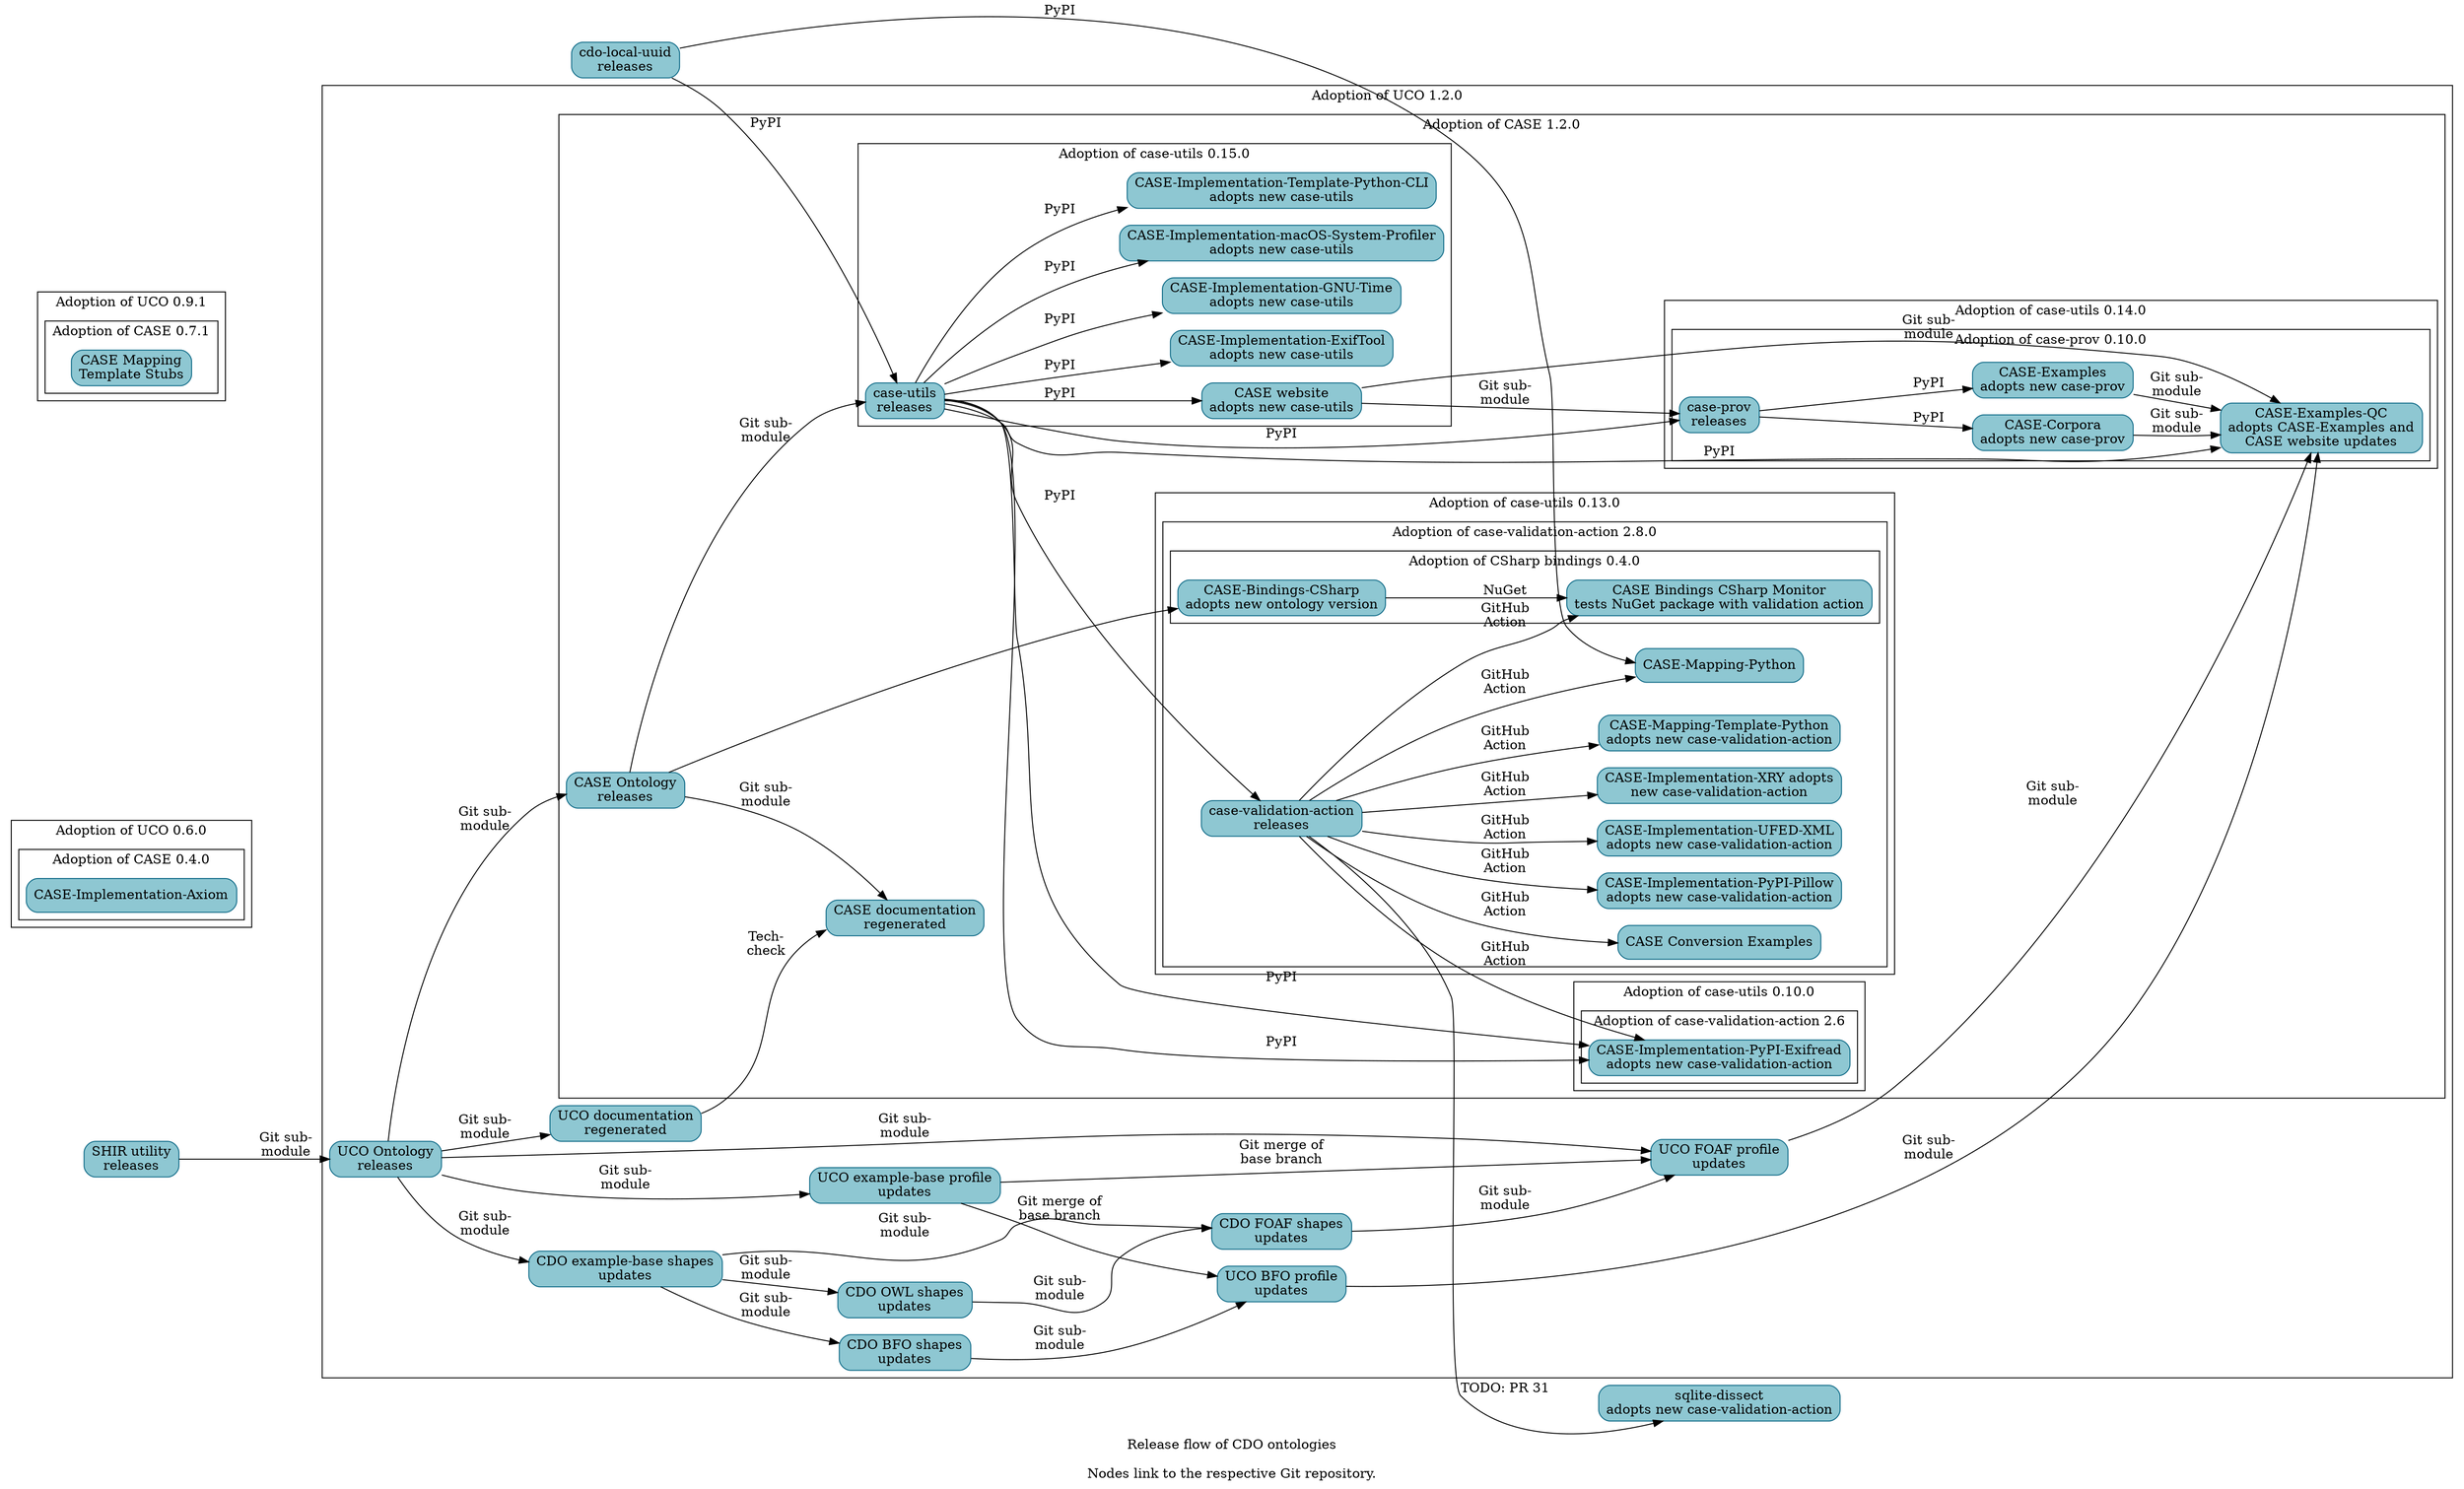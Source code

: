digraph "cdo_release_flow" {
  label = "Release flow of CDO ontologies\n\nNodes link to the respective Git repository." ;
  rankdir = "LR" ;
  node [shape="rectangle" style="filled,rounded" fillcolor="#8EC7D2" color="#0D6986"] ;

  // Define nodes in their corresponding progress subgraph.

  _GH__CYBER_DOMAIN_ONTOLOGY__CDO_UTILITY_LOCAL_UUID [URL="https://github.com/Cyber-Domain-Ontology/CDO-Utility-Local-UUID" label="cdo-local-uuid\nreleases"] ;

  subgraph cluster_uco_0_6_0 {
    label = "Adoption of UCO 0.6.0" ;

    subgraph cluster_case_0_4_0 {
      label = "Adoption of CASE 0.4.0" ;
      _GH__CASEWORK__CASE_IMPLEMENTATION_AXIOM [URL="https://github.com/casework/CASE-Implementation-Axiom" label="CASE-Implementation-Axiom"] ;
    }
  }

  subgraph cluster_uco_0_9_1 {
    label = "Adoption of UCO 0.9.1" ;

    subgraph cluster_case_0_7_1 {
      label = "Adoption of CASE 0.7.1" ;
      _GH__CASEWORK__CASE_MAPPING_TEMPLATE_STUBS [URL="https://github.com/casework/CASE-Mapping-Template-Stubs" label="CASE Mapping\nTemplate Stubs"] ;
    }
  }

  subgraph cluster_uco_1_2_0 {
    label = "Adoption of UCO 1.2.0" ;

    _GH__CYBER_DOMAIN_ONTOLOGY__CDO_SHAPES_BFO [URL="https://github.com/Cyber-Domain-Ontology/CDO-Shapes-BFO" label="CDO BFO shapes\nupdates"] ;
    _GH__CYBER_DOMAIN_ONTOLOGY__CDO_SHAPES_EXAMPLE [URL="https://github.com/Cyber-Domain-Ontology/CDO-Shapes-Example" label="CDO example-base shapes\nupdates"] ;
    _GH__CYBER_DOMAIN_ONTOLOGY__CDO_SHAPES_FOAF [URL="https://github.com/Cyber-Domain-Ontology/CDO-Shapes-FOAF" label="CDO FOAF shapes\nupdates"] ;
    _GH__CYBER_DOMAIN_ONTOLOGY__CDO_SHAPES_OWL [URL="https://github.com/Cyber-Domain-Ontology/CDO-Shapes-OWL" label="CDO OWL shapes\nupdates"] ;
    _GH__UCOPROJECT__ONTOLOGY_UNIFIEDCYBERONTOLOGY_ORG [URL="https://github.com/ucoProject/ontology.unifiedcyberontology.org" label="UCO documentation\nregenerated"] ;
    _GH__UCOPROJECT__UCO [URL="https://github.com/ucoProject/UCO" label="UCO Ontology\nreleases"] ;
    _GH__UCOPROJECT__UCO_PROFILE_BFO [URL="https://github.com/ucoProject/UCO-Profile-BFO" label="UCO BFO profile\nupdates"] ;
    _GH__UCOPROJECT__UCO_PROFILE_EXAMPLE [URL="https://github.com/ucoProject/UCO-Profile-Example" label="UCO example-base profile\nupdates"] ;
    _GH__UCOPROJECT__UCO_PROFILE_FOAF [URL="https://github.com/ucoProject/UCO-Profile-FOAF" label="UCO FOAF profile\nupdates"] ;

    subgraph cluster_case_1_2_0 {
      label = "Adoption of CASE 1.2.0" ;

      _GH__CASEWORK__CASE [URL="https://github.com/casework/CASE" label="CASE Ontology\nreleases"] ;
      _GH__CASEWORK__ONTOLOGY_CASEONTOLOGY_ORG [URL="https://github.com/casework/ontology.caseontology.org" label="CASE documentation\nregenerated"] ;

      subgraph cluster_case_utils_0_10_0 {
        label = "Adoption of case-utils 0.10.0" ;

        subgraph cluster_case_validation_action_2_6 {
          label = "Adoption of case-validation-action 2.6" ;

          _GH__CASEWORK__CASE_IMPLEMENTATION_PYPI_EXIFREAD [URL="https://github.com/casework/CASE-Implementation-PyPI-Exifread" label="CASE-Implementation-PyPI-Exifread\nadopts new case-validation-action"] ;
        }
      }

      subgraph cluster_case_utils_0_13_0 {
        label = "Adoption of case-utils 0.13.0" ;

        subgraph cluster_case_validation_action_2_8_0 {
          label = "Adoption of case-validation-action 2.8.0" ;

          _GH__KCHASON__CASE_VALIDATION_ACTION [URL="https://github.com/kchason/case-validation-action" label="case-validation-action\nreleases"] ;
          _GH__CASEWORK__CASE_EXAMPLES_CONVERSION [URL="https://github.com/casework/CASE-Examples-Conversion" label="CASE Conversion Examples"] ;
          _GH__CASEWORK__CASE_IMPLEMENTATION_PYPI_PILLOW [URL="https://github.com/casework/CASE-Implementation-PyPI-Pillow" label="CASE-Implementation-PyPI-Pillow\nadopts new case-validation-action"] ;
          _GH__CASEWORK__CASE_IMPLEMENTATION_UFED_XML [URL="https://github.com/casework/CASE-Implementation-UFED-XML" label="CASE-Implementation-UFED-XML\nadopts new case-validation-action"] ;
          _GH__CASEWORK__CASE_IMPLEMENTATION_XRY [URL="https://github.com/casework/CASE-Implementation-XRY" label="CASE-Implementation-XRY adopts\nnew case-validation-action"] ;
          _GH__CASEWORK__CASE_MAPPING_PYTHON [URL="https://github.com/casework/CASE-Mapping-Python/" label="CASE-Mapping-Python"] ;
          _GH__CASEWORK__CASE_MAPPING_TEMPLATE_PYTHON [URL="https://github.com/casework/CASE-Mapping-Template-Python" label="CASE-Mapping-Template-Python\nadopts new case-validation-action"] ;

          subgraph cluster_case_bindings_csharp_0_4_0 {
            label = "Adoption of CSharp bindings 0.4.0" ;

            _GH__CASEWORK__CASE_BINDINGS_CSHARP_MONITOR [URL="https://github.com/casework/CASE-Bindings-CSharp-Monitor" label="CASE Bindings CSharp Monitor\ntests NuGet package with validation action"] ;
            _GH__CIPHERTECHSOLUTIONS__CASE_BINDINGS_CSHARP [URL="https://github.com/ciphertechsolutions/CASE-Bindings-CSharp" label="CASE-Bindings-CSharp\nadopts new ontology version"] ;
          }
        }
      }

      subgraph cluster_case_utils_0_14_0 {
        label = "Adoption of case-utils 0.14.0" ;

        subgraph cluster_case_prov_0_10_0 {
          label = "Adoption of case-prov 0.10.0" ;

          _GH__AJNELSON_NIST__CASE_EXAMPLES_QC [URL="https://github.com/ajnelson-nist/CASE-Examples-QC" label="CASE-Examples-QC\nadopts CASE-Examples and\nCASE website updates"] ;
          _GH__CASEWORK__CASE_CORPORA [URL="https://github.com/casework/CASE-Corpora" label="CASE-Corpora\nadopts new case-prov"] ;
          _GH__CASEWORK__CASE_EXAMPLES [URL="https://github.com/casework/CASE-Examples" label="CASE-Examples\nadopts new case-prov"] ;
          _GH__CASEWORK__CASE_IMPLEMENTATION_PROV_O [URL="https://github.com/casework/CASE-Implementation-PROV-O" label="case-prov\nreleases"] ;
        }
      }

      subgraph cluster_case_utils_0_15_0 {
        label = "Adoption of case-utils 0.15.0" ;

        _GH__CASEWORK__CASE_IMPLEMENTATION_EXIFTOOL [URL="https://github.com/casework/CASE-Implementation-ExifTool" label="CASE-Implementation-ExifTool\nadopts new case-utils"] ;
        _GH__CASEWORK__CASE_IMPLEMENTATION_GNU_TIME [URL="https://github.com/casework/CASE-Implementation-GNU-Time" label="CASE-Implementation-GNU-Time\nadopts new case-utils"] ;
        _GH__CASEWORK__CASE_IMPLEMENTATION_MACOS_SYSTEM_PROFILER [URL="https://github.com/casework/CASE-Implementation-macOS-System-Profiler" label="CASE-Implementation-macOS-System-Profiler\nadopts new case-utils"] ;
        _GH__CASEWORK__CASE_IMPLEMENTATION_TEMPLATE_PYTHON_CLI [URL="https://github.com/casework/CASE-Implementation-Template-Python-CLI" label="CASE-Implementation-Template-Python-CLI\nadopts new case-utils"]
        _GH__CASEWORK__CASE_UTILITIES_PYTHON [URL="https://github.com/casework/CASE-Utilities-Python" label="case-utils\nreleases"] ;
        _GH__CASEWORK__CASEWORK_GITHUB_IO [URL="https://github.com/casework/casework.github.io" label="CASE website\nadopts new case-utils"] ;
      }
    }
  }

  _GH__CASEWORK__CASE_UTILITY_SHACL_INHERITANCE_REVIEWER [URL="https://github.com/casework/CASE-Utility-SHACL-Inheritance-Reviewer" label="SHIR utility\nreleases"] ;
  _GH__DOD_CYBER_CRIME_CENTER__SQLITE_DISSECT [URL="https://github.com/dod-cyber-crime-center/sqlite-dissect" label="sqlite-dissect\nadopts new case-validation-action"] ;

  // Begin edges

  _GH__CASEWORK__CASEWORK_GITHUB_IO -> _GH__CASEWORK__CASE_IMPLEMENTATION_PROV_O [label="Git sub-\nmodule"] ;
  _GH__CASEWORK__CASE_CORPORA -> _GH__AJNELSON_NIST__CASE_EXAMPLES_QC [label="Git sub-\nmodule"] ;
  _GH__CASEWORK__CASE -> _GH__CASEWORK__CASE_UTILITIES_PYTHON [label="Git sub-\nmodule"] ;
  _GH__CASEWORK__CASE -> _GH__CIPHERTECHSOLUTIONS__CASE_BINDINGS_CSHARP ;
  _GH__CASEWORK__CASE -> _GH__CASEWORK__ONTOLOGY_CASEONTOLOGY_ORG [label="Git sub-\nmodule"] ; 
  _GH__CASEWORK__CASE_EXAMPLES -> _GH__AJNELSON_NIST__CASE_EXAMPLES_QC [label="Git sub-\nmodule"] ;
  _GH__CASEWORK__CASE_IMPLEMENTATION_PROV_O -> _GH__CASEWORK__CASE_CORPORA [label="PyPI"] ;
  _GH__CASEWORK__CASE_IMPLEMENTATION_PROV_O -> _GH__CASEWORK__CASE_EXAMPLES [label="PyPI"] ;
  _GH__CASEWORK__CASE_UTILITIES_PYTHON -> _GH__AJNELSON_NIST__CASE_EXAMPLES_QC [label="PyPI"] ;
  _GH__CASEWORK__CASE_UTILITIES_PYTHON -> _GH__CASEWORK__CASE_IMPLEMENTATION_EXIFTOOL [label="PyPI"] ;
  _GH__CASEWORK__CASE_UTILITIES_PYTHON -> _GH__CASEWORK__CASE_IMPLEMENTATION_GNU_TIME [label="PyPI"] ;
  _GH__CASEWORK__CASE_UTILITIES_PYTHON -> _GH__CASEWORK__CASE_IMPLEMENTATION_MACOS_SYSTEM_PROFILER [label="PyPI"] ;
  _GH__CASEWORK__CASE_UTILITIES_PYTHON -> _GH__CASEWORK__CASE_IMPLEMENTATION_PROV_O [label="PyPI"] ;
  _GH__CASEWORK__CASE_UTILITIES_PYTHON -> _GH__CASEWORK__CASE_IMPLEMENTATION_PYPI_EXIFREAD [label="PyPI"] ;
  _GH__CASEWORK__CASE_UTILITIES_PYTHON -> _GH__CASEWORK__CASE_IMPLEMENTATION_TEMPLATE_PYTHON_CLI [label="PyPI"];
  _GH__CASEWORK__CASE_UTILITIES_PYTHON -> _GH__KCHASON__CASE_VALIDATION_ACTION [label="PyPI"] ;
  _GH__CASEWORK__CASE_UTILITIES_PYTHON -> _GH__CASEWORK__CASEWORK_GITHUB_IO [label="PyPI"] ;
  _GH__CASEWORK__CASE_UTILITY_SHACL_INHERITANCE_REVIEWER -> _GH__UCOPROJECT__UCO [label="Git sub-\nmodule"] ;
  _GH__CASEWORK__CASEWORK_GITHUB_IO -> _GH__AJNELSON_NIST__CASE_EXAMPLES_QC [label="Git sub-\nmodule"] ;
  _GH__CIPHERTECHSOLUTIONS__CASE_BINDINGS_CSHARP -> _GH__CASEWORK__CASE_BINDINGS_CSHARP_MONITOR [label="NuGet"] ;
  _GH__CYBER_DOMAIN_ONTOLOGY__CDO_UTILITY_LOCAL_UUID -> _GH__CASEWORK__CASE_MAPPING_PYTHON [label="PyPI"] ;
  _GH__CYBER_DOMAIN_ONTOLOGY__CDO_UTILITY_LOCAL_UUID -> _GH__CASEWORK__CASE_UTILITIES_PYTHON [label="PyPI"] ;
  _GH__CYBER_DOMAIN_ONTOLOGY__CDO_SHAPES_BFO -> _GH__UCOPROJECT__UCO_PROFILE_BFO [label="Git sub-\nmodule"] ;
  _GH__CYBER_DOMAIN_ONTOLOGY__CDO_SHAPES_EXAMPLE -> _GH__CYBER_DOMAIN_ONTOLOGY__CDO_SHAPES_BFO [label="Git sub-\nmodule"] ;
  _GH__CYBER_DOMAIN_ONTOLOGY__CDO_SHAPES_EXAMPLE -> _GH__CYBER_DOMAIN_ONTOLOGY__CDO_SHAPES_FOAF [label="Git sub-\nmodule"] ;
  _GH__CYBER_DOMAIN_ONTOLOGY__CDO_SHAPES_EXAMPLE -> _GH__CYBER_DOMAIN_ONTOLOGY__CDO_SHAPES_OWL [label="Git sub-\nmodule"] ;
  _GH__CYBER_DOMAIN_ONTOLOGY__CDO_SHAPES_FOAF -> _GH__UCOPROJECT__UCO_PROFILE_FOAF [label="Git sub-\nmodule"] ;
  _GH__CYBER_DOMAIN_ONTOLOGY__CDO_SHAPES_OWL -> _GH__CYBER_DOMAIN_ONTOLOGY__CDO_SHAPES_FOAF [label="Git sub-\nmodule"] ;
  _GH__KCHASON__CASE_VALIDATION_ACTION -> _GH__CASEWORK__CASE_BINDINGS_CSHARP_MONITOR [label="GitHub\nAction"] ;
  _GH__KCHASON__CASE_VALIDATION_ACTION -> _GH__CASEWORK__CASE_EXAMPLES_CONVERSION [label="GitHub\nAction"];
  _GH__CASEWORK__CASE_UTILITIES_PYTHON -> _GH__CASEWORK__CASE_IMPLEMENTATION_PYPI_EXIFREAD [label="PyPI"] ;
  _GH__KCHASON__CASE_VALIDATION_ACTION -> _GH__CASEWORK__CASE_IMPLEMENTATION_PYPI_EXIFREAD [label="GitHub\nAction"] ;
  _GH__KCHASON__CASE_VALIDATION_ACTION -> _GH__CASEWORK__CASE_IMPLEMENTATION_PYPI_PILLOW [label="GitHub\nAction"] ;
  _GH__KCHASON__CASE_VALIDATION_ACTION -> _GH__CASEWORK__CASE_IMPLEMENTATION_UFED_XML [label="GitHub\nAction"] ;
  _GH__KCHASON__CASE_VALIDATION_ACTION -> _GH__CASEWORK__CASE_IMPLEMENTATION_XRY [label="GitHub\nAction"] ;
  _GH__KCHASON__CASE_VALIDATION_ACTION -> _GH__CASEWORK__CASE_MAPPING_PYTHON [label="GitHub\nAction"] ;
  _GH__KCHASON__CASE_VALIDATION_ACTION -> _GH__CASEWORK__CASE_MAPPING_TEMPLATE_PYTHON [label="GitHub\nAction"] ;
  _GH__KCHASON__CASE_VALIDATION_ACTION -> _GH__DOD_CYBER_CRIME_CENTER__SQLITE_DISSECT [URL="https://github.com/dod-cyber-crime-center/sqlite-dissect/pull/31" label="TODO: PR 31"] ;
  _GH__UCOPROJECT__ONTOLOGY_UNIFIEDCYBERONTOLOGY_ORG -> _GH__CASEWORK__ONTOLOGY_CASEONTOLOGY_ORG [label="Tech-\ncheck"];
  _GH__UCOPROJECT__UCO -> _GH__CASEWORK__CASE [label="Git sub-\nmodule"] ;
  _GH__UCOPROJECT__UCO -> _GH__CYBER_DOMAIN_ONTOLOGY__CDO_SHAPES_EXAMPLE [label="Git sub-\nmodule"] ;
  _GH__UCOPROJECT__UCO -> _GH__UCOPROJECT__ONTOLOGY_UNIFIEDCYBERONTOLOGY_ORG [label="Git sub-\nmodule"] ;
  _GH__UCOPROJECT__UCO -> _GH__UCOPROJECT__UCO_PROFILE_EXAMPLE [label="Git sub-\nmodule"] ;
  _GH__UCOPROJECT__UCO -> _GH__UCOPROJECT__UCO_PROFILE_FOAF [label="Git sub-\nmodule"] ;
  _GH__UCOPROJECT__UCO_PROFILE_BFO -> _GH__AJNELSON_NIST__CASE_EXAMPLES_QC [label="Git sub-\nmodule"] ;
  _GH__UCOPROJECT__UCO_PROFILE_EXAMPLE -> _GH__UCOPROJECT__UCO_PROFILE_BFO [label="Git merge of\nbase branch"] ;
  _GH__UCOPROJECT__UCO_PROFILE_EXAMPLE -> _GH__UCOPROJECT__UCO_PROFILE_FOAF [label="Git merge of\nbase branch"] ;
  _GH__UCOPROJECT__UCO_PROFILE_FOAF -> _GH__AJNELSON_NIST__CASE_EXAMPLES_QC [label="Git sub-\nmodule"] ;
}
